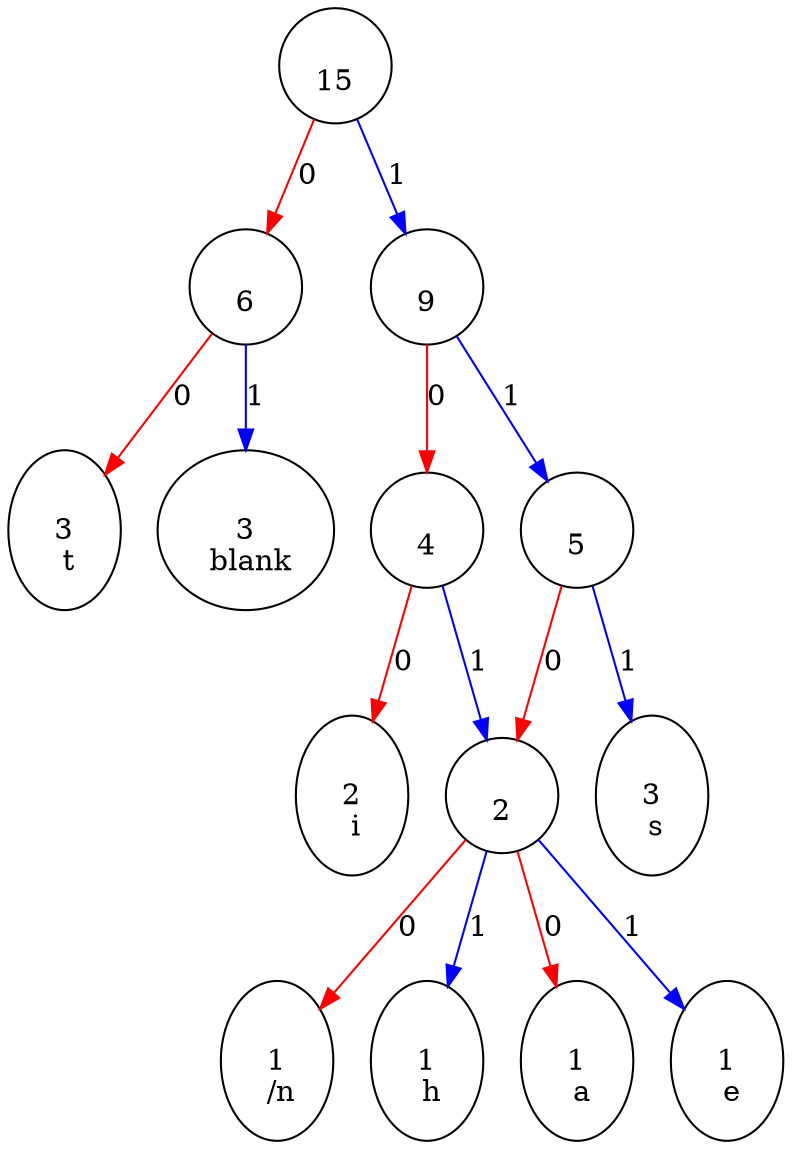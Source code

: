 digraph g {
 "\n15" -> "\n6" [color=red, label=0]
 "\n6" -> "\n3\n t" [color=red, label=0]
 "\n6" -> "\n3\n blank" [color=blue, label=1]
 "\n15" -> "\n9" [color=blue, label=1]
 "\n9" -> "\n4" [color=red, label=0]
 "\n4" -> "\n2\n i" [color=red, label=0]
 "\n4" -> "\n2" [color=blue, label=1]
 "\n2" -> "\n1\n /n" [color=red, label=0]
 "\n2" -> "\n1\n h" [color=blue, label=1]
 "\n9" -> "\n5" [color=blue, label=1]
 "\n5" -> "\n2" [color=red, label=0]
 "\n2" -> "\n1\n a" [color=red, label=0]
 "\n2" -> "\n1\n e" [color=blue, label=1]
 "\n5" -> "\n3\n s" [color=blue, label=1]
}
